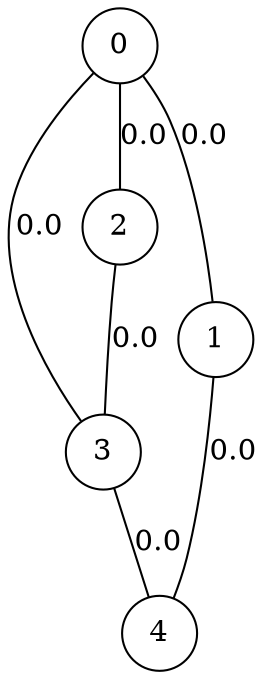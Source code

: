 graph TestAdjoint  {
0[shape=circle];
  0--3 [label="0.0"];
  0--2 [label="0.0"];
  0--1 [label="0.0"];
1[shape=circle];
  1--4 [label="0.0"];
2[shape=circle];
  2--3 [label="0.0"];
3[shape=circle];
  3--4 [label="0.0"];
4[shape=circle];
}
